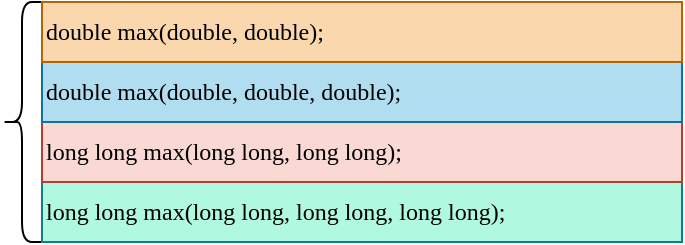 <mxfile version="22.1.15" type="device">
  <diagram name="Page-1" id="4fv157OeJmF5PfmAyYO9">
    <mxGraphModel dx="484" dy="663" grid="1" gridSize="10" guides="1" tooltips="1" connect="1" arrows="1" fold="1" page="1" pageScale="1" pageWidth="850" pageHeight="1100" math="0" shadow="0">
      <root>
        <mxCell id="0" />
        <mxCell id="1" parent="0" />
        <mxCell id="AtGUEU6FzSHP3GEYa7Rj-7" value="" style="shape=curlyBracket;whiteSpace=wrap;html=1;rounded=1;labelPosition=left;verticalLabelPosition=middle;align=right;verticalAlign=middle;" parent="1" vertex="1">
          <mxGeometry x="260" y="400" width="20" height="120" as="geometry" />
        </mxCell>
        <mxCell id="AtGUEU6FzSHP3GEYa7Rj-9" value="&lt;font face=&quot;consolas&quot;&gt;long long max(long long, long long, long long);&lt;/font&gt;" style="text;html=1;strokeColor=#0e8088;fillColor=#B0F9E0;align=left;verticalAlign=middle;whiteSpace=wrap;rounded=0;" parent="1" vertex="1">
          <mxGeometry x="280" y="490" width="320" height="30" as="geometry" />
        </mxCell>
        <mxCell id="AtGUEU6FzSHP3GEYa7Rj-2" value="&lt;font face=&quot;consolas&quot;&gt;long long max(long long, long long);&lt;/font&gt;" style="text;html=1;strokeColor=#ae4132;fillColor=#fad9d5;align=left;verticalAlign=middle;whiteSpace=wrap;rounded=0;" parent="1" vertex="1">
          <mxGeometry x="280" y="460" width="320" height="30" as="geometry" />
        </mxCell>
        <mxCell id="AtGUEU6FzSHP3GEYa7Rj-8" value="&lt;font face=&quot;consolas&quot;&gt;double max(double, double, double);&lt;/font&gt;" style="text;html=1;strokeColor=#10739e;fillColor=#b1ddf0;align=left;verticalAlign=middle;whiteSpace=wrap;rounded=0;" parent="1" vertex="1">
          <mxGeometry x="280" y="430" width="320" height="30" as="geometry" />
        </mxCell>
        <mxCell id="AtGUEU6FzSHP3GEYa7Rj-1" value="&lt;font face=&quot;consolas&quot;&gt;double max(double, double);&lt;/font&gt;" style="text;html=1;strokeColor=#b46504;fillColor=#fad7ac;align=left;verticalAlign=middle;whiteSpace=wrap;rounded=0;" parent="1" vertex="1">
          <mxGeometry x="280" y="400" width="320" height="30" as="geometry" />
        </mxCell>
      </root>
    </mxGraphModel>
  </diagram>
</mxfile>
